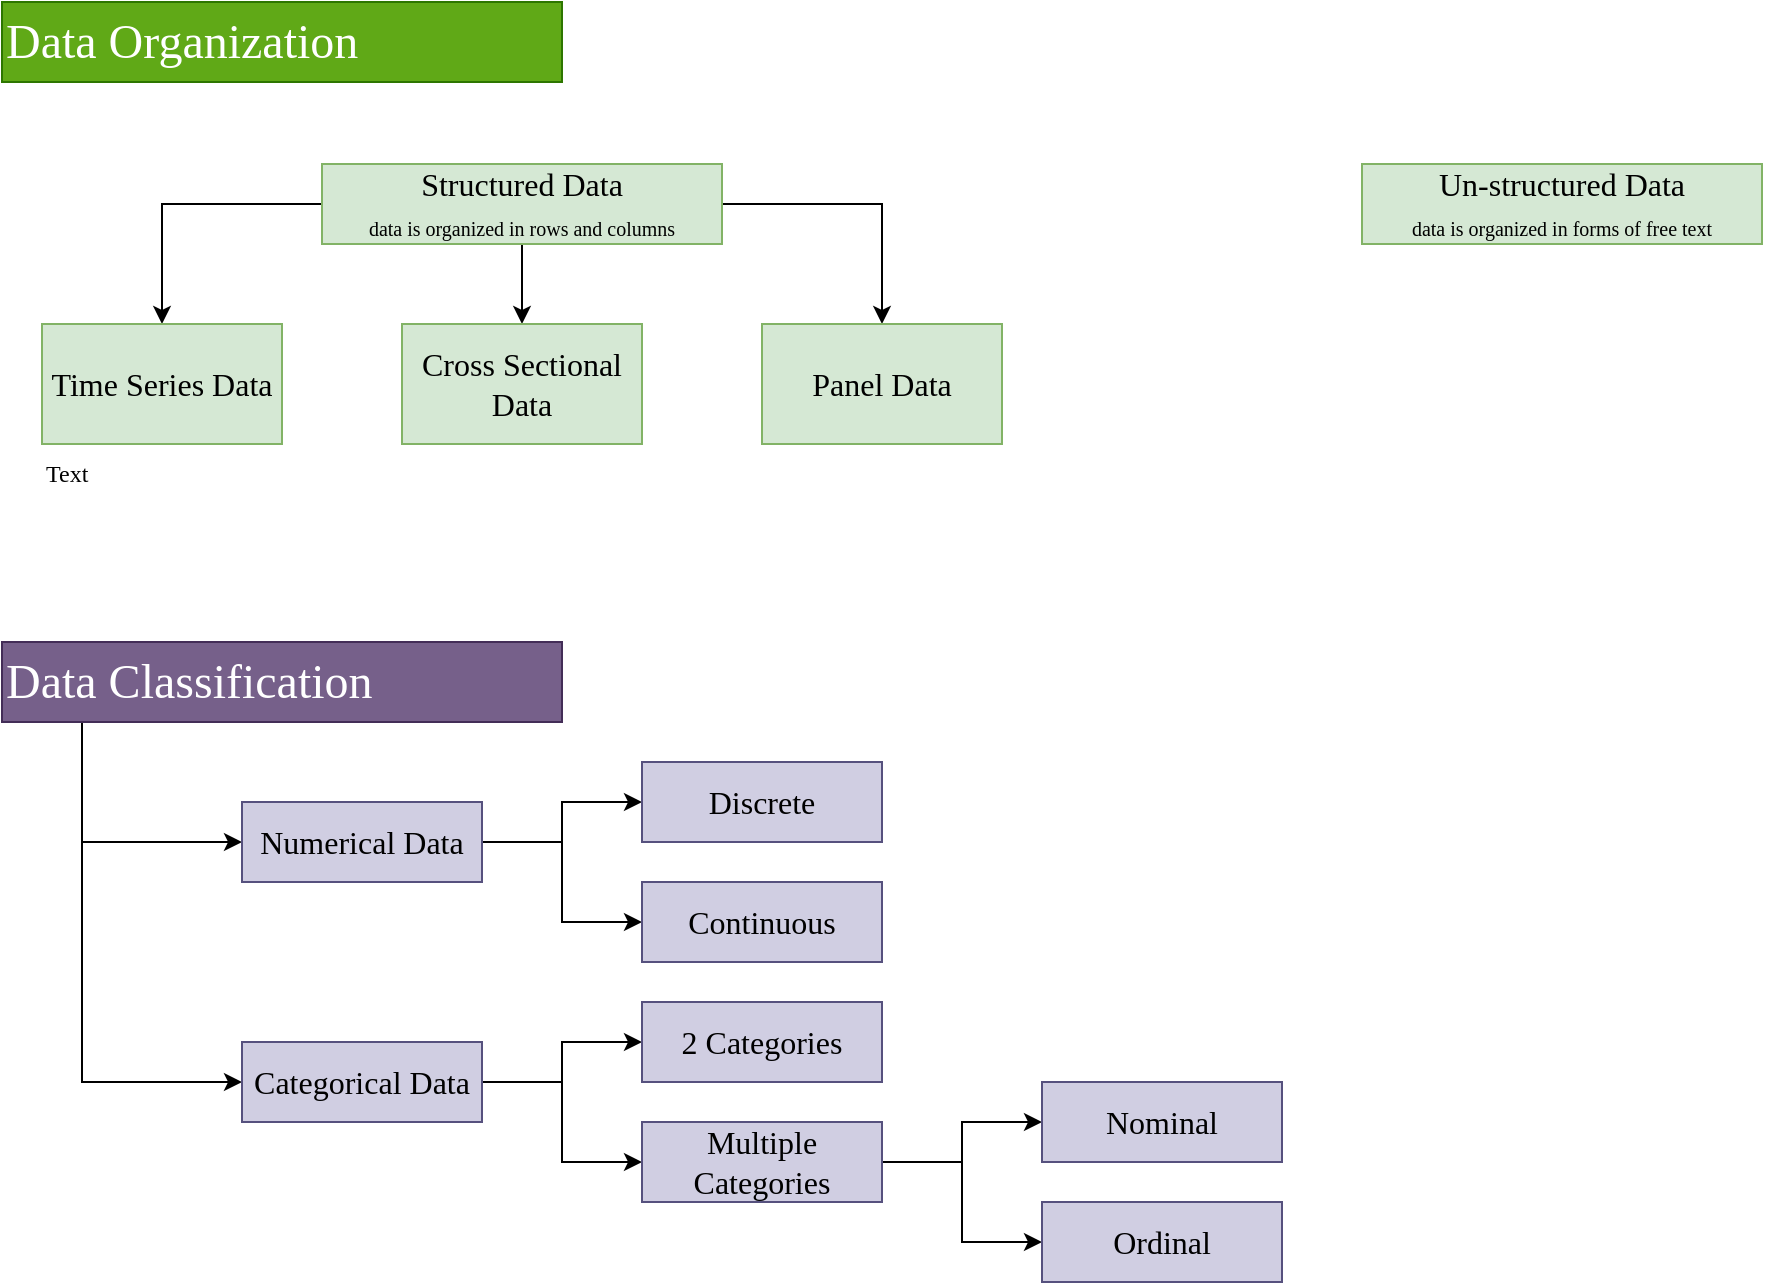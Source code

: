 <mxfile version="16.4.11" type="github">
  <diagram id="pkA2IGR9RJrtQdMCSYVz" name="Data Preparation 1">
    <mxGraphModel dx="766" dy="1104" grid="1" gridSize="10" guides="1" tooltips="1" connect="1" arrows="1" fold="1" page="1" pageScale="1" pageWidth="1169" pageHeight="827" math="0" shadow="0">
      <root>
        <mxCell id="0" />
        <mxCell id="1" parent="0" />
        <mxCell id="bE6YgklN1v4GopJ7s0x2-6" value="" style="edgeStyle=orthogonalEdgeStyle;rounded=0;orthogonalLoop=1;jettySize=auto;html=1;fontFamily=Comic Sans MS;fontSize=15;" edge="1" parent="1" source="bE6YgklN1v4GopJ7s0x2-1" target="bE6YgklN1v4GopJ7s0x2-5">
          <mxGeometry relative="1" as="geometry" />
        </mxCell>
        <mxCell id="bE6YgklN1v4GopJ7s0x2-8" value="" style="edgeStyle=orthogonalEdgeStyle;rounded=0;orthogonalLoop=1;jettySize=auto;html=1;fontFamily=Comic Sans MS;fontSize=15;" edge="1" parent="1" source="bE6YgklN1v4GopJ7s0x2-1" target="bE6YgklN1v4GopJ7s0x2-7">
          <mxGeometry relative="1" as="geometry" />
        </mxCell>
        <mxCell id="bE6YgklN1v4GopJ7s0x2-10" value="" style="edgeStyle=orthogonalEdgeStyle;rounded=0;orthogonalLoop=1;jettySize=auto;html=1;fontFamily=Comic Sans MS;fontSize=15;" edge="1" parent="1" source="bE6YgklN1v4GopJ7s0x2-1" target="bE6YgklN1v4GopJ7s0x2-9">
          <mxGeometry relative="1" as="geometry" />
        </mxCell>
        <mxCell id="bE6YgklN1v4GopJ7s0x2-1" value="Structured Data&lt;br style=&quot;font-size: 15px&quot;&gt;&lt;font size=&quot;1&quot;&gt;data is organized in rows and columns&lt;/font&gt;" style="text;html=1;strokeColor=#82b366;fillColor=#d5e8d4;align=center;verticalAlign=middle;whiteSpace=wrap;rounded=0;fontFamily=Comic Sans MS;fontSize=16;" vertex="1" parent="1">
          <mxGeometry x="200" y="81" width="200" height="40" as="geometry" />
        </mxCell>
        <mxCell id="bE6YgklN1v4GopJ7s0x2-4" value="Un-structured Data&lt;br style=&quot;font-size: 15px&quot;&gt;&lt;font size=&quot;1&quot;&gt;data is organized in forms of free text&lt;/font&gt;" style="text;html=1;strokeColor=#82b366;fillColor=#d5e8d4;align=center;verticalAlign=middle;whiteSpace=wrap;rounded=0;fontFamily=Comic Sans MS;fontSize=16;" vertex="1" parent="1">
          <mxGeometry x="720" y="81" width="200" height="40" as="geometry" />
        </mxCell>
        <mxCell id="bE6YgklN1v4GopJ7s0x2-5" value="Time Series Data" style="rounded=0;whiteSpace=wrap;html=1;fontSize=16;fontFamily=Comic Sans MS;fillColor=#d5e8d4;strokeColor=#82b366;gradientColor=none;" vertex="1" parent="1">
          <mxGeometry x="60" y="161" width="120" height="60" as="geometry" />
        </mxCell>
        <mxCell id="bE6YgklN1v4GopJ7s0x2-7" value="Cross Sectional Data" style="whiteSpace=wrap;html=1;fontSize=16;fontFamily=Comic Sans MS;fillColor=#d5e8d4;strokeColor=#82b366;gradientColor=none;rounded=0;" vertex="1" parent="1">
          <mxGeometry x="240" y="161" width="120" height="60" as="geometry" />
        </mxCell>
        <mxCell id="bE6YgklN1v4GopJ7s0x2-9" value="Panel Data" style="rounded=0;whiteSpace=wrap;html=1;fontSize=16;fontFamily=Comic Sans MS;fillColor=#d5e8d4;strokeColor=#82b366;gradientColor=none;" vertex="1" parent="1">
          <mxGeometry x="420" y="161" width="120" height="60" as="geometry" />
        </mxCell>
        <mxCell id="bE6YgklN1v4GopJ7s0x2-16" value="Text" style="text;html=1;strokeColor=none;fillColor=none;align=left;verticalAlign=middle;whiteSpace=wrap;rounded=0;labelBackgroundColor=none;fontFamily=Comic Sans MS;fontSize=12;" vertex="1" parent="1">
          <mxGeometry x="60" y="221" width="120" height="30" as="geometry" />
        </mxCell>
        <mxCell id="bE6YgklN1v4GopJ7s0x2-17" value="Data Organization" style="text;html=1;strokeColor=#2D7600;fillColor=#60a917;align=left;verticalAlign=middle;whiteSpace=wrap;rounded=0;labelBackgroundColor=none;fontFamily=Comic Sans MS;fontSize=24;fontColor=#ffffff;" vertex="1" parent="1">
          <mxGeometry x="40" width="280" height="40" as="geometry" />
        </mxCell>
        <mxCell id="bE6YgklN1v4GopJ7s0x2-27" value="" style="edgeStyle=orthogonalEdgeStyle;rounded=0;orthogonalLoop=1;jettySize=auto;html=1;fontFamily=Comic Sans MS;fontSize=24;entryX=0;entryY=0.5;entryDx=0;entryDy=0;" edge="1" parent="1" source="bE6YgklN1v4GopJ7s0x2-18" target="bE6YgklN1v4GopJ7s0x2-26">
          <mxGeometry relative="1" as="geometry">
            <Array as="points">
              <mxPoint x="80" y="420" />
            </Array>
          </mxGeometry>
        </mxCell>
        <mxCell id="bE6YgklN1v4GopJ7s0x2-36" style="edgeStyle=orthogonalEdgeStyle;rounded=0;orthogonalLoop=1;jettySize=auto;html=1;entryX=0;entryY=0.5;entryDx=0;entryDy=0;fontFamily=Comic Sans MS;fontSize=24;" edge="1" parent="1" source="bE6YgklN1v4GopJ7s0x2-18" target="bE6YgklN1v4GopJ7s0x2-34">
          <mxGeometry relative="1" as="geometry">
            <Array as="points">
              <mxPoint x="80" y="540" />
            </Array>
          </mxGeometry>
        </mxCell>
        <mxCell id="bE6YgklN1v4GopJ7s0x2-18" value="Data Classification" style="text;html=1;strokeColor=#432D57;fillColor=#76608a;align=left;verticalAlign=middle;whiteSpace=wrap;rounded=0;labelBackgroundColor=none;fontFamily=Comic Sans MS;fontSize=24;fontColor=#ffffff;" vertex="1" parent="1">
          <mxGeometry x="40" y="320" width="280" height="40" as="geometry" />
        </mxCell>
        <mxCell id="bE6YgklN1v4GopJ7s0x2-29" value="" style="edgeStyle=orthogonalEdgeStyle;rounded=0;orthogonalLoop=1;jettySize=auto;html=1;fontFamily=Comic Sans MS;fontSize=24;" edge="1" parent="1" source="bE6YgklN1v4GopJ7s0x2-26" target="bE6YgklN1v4GopJ7s0x2-28">
          <mxGeometry relative="1" as="geometry" />
        </mxCell>
        <mxCell id="bE6YgklN1v4GopJ7s0x2-31" value="" style="edgeStyle=orthogonalEdgeStyle;rounded=0;orthogonalLoop=1;jettySize=auto;html=1;fontFamily=Comic Sans MS;fontSize=24;" edge="1" parent="1" source="bE6YgklN1v4GopJ7s0x2-26" target="bE6YgklN1v4GopJ7s0x2-30">
          <mxGeometry relative="1" as="geometry" />
        </mxCell>
        <mxCell id="bE6YgklN1v4GopJ7s0x2-26" value="Numerical Data" style="rounded=0;whiteSpace=wrap;html=1;fontSize=16;fontFamily=Comic Sans MS;align=center;fillColor=#d0cee2;strokeColor=#56517e;labelBackgroundColor=none;" vertex="1" parent="1">
          <mxGeometry x="160" y="400" width="120" height="40" as="geometry" />
        </mxCell>
        <mxCell id="bE6YgklN1v4GopJ7s0x2-28" value="Discrete" style="rounded=0;whiteSpace=wrap;html=1;fontSize=16;fontFamily=Comic Sans MS;align=center;fillColor=#d0cee2;strokeColor=#56517e;labelBackgroundColor=none;" vertex="1" parent="1">
          <mxGeometry x="360" y="380" width="120" height="40" as="geometry" />
        </mxCell>
        <mxCell id="bE6YgklN1v4GopJ7s0x2-30" value="Continuous" style="rounded=0;whiteSpace=wrap;html=1;fontSize=16;fontFamily=Comic Sans MS;align=center;fillColor=#d0cee2;strokeColor=#56517e;labelBackgroundColor=none;" vertex="1" parent="1">
          <mxGeometry x="360" y="440" width="120" height="40" as="geometry" />
        </mxCell>
        <mxCell id="bE6YgklN1v4GopJ7s0x2-38" value="" style="edgeStyle=orthogonalEdgeStyle;rounded=0;orthogonalLoop=1;jettySize=auto;html=1;fontFamily=Comic Sans MS;fontSize=24;" edge="1" parent="1" source="bE6YgklN1v4GopJ7s0x2-34" target="bE6YgklN1v4GopJ7s0x2-37">
          <mxGeometry relative="1" as="geometry" />
        </mxCell>
        <mxCell id="bE6YgklN1v4GopJ7s0x2-40" value="" style="edgeStyle=orthogonalEdgeStyle;rounded=0;orthogonalLoop=1;jettySize=auto;html=1;fontFamily=Comic Sans MS;fontSize=24;" edge="1" parent="1" source="bE6YgklN1v4GopJ7s0x2-34" target="bE6YgklN1v4GopJ7s0x2-39">
          <mxGeometry relative="1" as="geometry" />
        </mxCell>
        <mxCell id="bE6YgklN1v4GopJ7s0x2-34" value="Categorical Data" style="rounded=0;whiteSpace=wrap;html=1;fontSize=16;fontFamily=Comic Sans MS;align=center;fillColor=#d0cee2;strokeColor=#56517e;labelBackgroundColor=none;" vertex="1" parent="1">
          <mxGeometry x="160" y="520" width="120" height="40" as="geometry" />
        </mxCell>
        <mxCell id="bE6YgklN1v4GopJ7s0x2-37" value="2 Categories" style="rounded=0;whiteSpace=wrap;html=1;fontSize=16;fontFamily=Comic Sans MS;align=center;fillColor=#d0cee2;strokeColor=#56517e;labelBackgroundColor=none;" vertex="1" parent="1">
          <mxGeometry x="360" y="500" width="120" height="40" as="geometry" />
        </mxCell>
        <mxCell id="bE6YgklN1v4GopJ7s0x2-42" value="" style="edgeStyle=orthogonalEdgeStyle;rounded=0;orthogonalLoop=1;jettySize=auto;html=1;fontFamily=Comic Sans MS;fontSize=24;" edge="1" parent="1" source="bE6YgklN1v4GopJ7s0x2-39" target="bE6YgklN1v4GopJ7s0x2-41">
          <mxGeometry relative="1" as="geometry" />
        </mxCell>
        <mxCell id="bE6YgklN1v4GopJ7s0x2-44" value="" style="edgeStyle=orthogonalEdgeStyle;rounded=0;orthogonalLoop=1;jettySize=auto;html=1;fontFamily=Comic Sans MS;fontSize=24;entryX=0;entryY=0.5;entryDx=0;entryDy=0;" edge="1" parent="1" source="bE6YgklN1v4GopJ7s0x2-39" target="bE6YgklN1v4GopJ7s0x2-43">
          <mxGeometry relative="1" as="geometry" />
        </mxCell>
        <mxCell id="bE6YgklN1v4GopJ7s0x2-39" value="Multiple Categories" style="rounded=0;whiteSpace=wrap;html=1;fontSize=16;fontFamily=Comic Sans MS;align=center;fillColor=#d0cee2;strokeColor=#56517e;labelBackgroundColor=none;" vertex="1" parent="1">
          <mxGeometry x="360" y="560" width="120" height="40" as="geometry" />
        </mxCell>
        <mxCell id="bE6YgklN1v4GopJ7s0x2-41" value="Nominal" style="rounded=0;whiteSpace=wrap;html=1;fontSize=16;fontFamily=Comic Sans MS;align=center;fillColor=#d0cee2;strokeColor=#56517e;labelBackgroundColor=none;" vertex="1" parent="1">
          <mxGeometry x="560" y="540" width="120" height="40" as="geometry" />
        </mxCell>
        <mxCell id="bE6YgklN1v4GopJ7s0x2-43" value="Ordinal" style="rounded=0;whiteSpace=wrap;html=1;fontSize=16;fontFamily=Comic Sans MS;align=center;fillColor=#d0cee2;strokeColor=#56517e;labelBackgroundColor=none;" vertex="1" parent="1">
          <mxGeometry x="560" y="600" width="120" height="40" as="geometry" />
        </mxCell>
      </root>
    </mxGraphModel>
  </diagram>
</mxfile>
